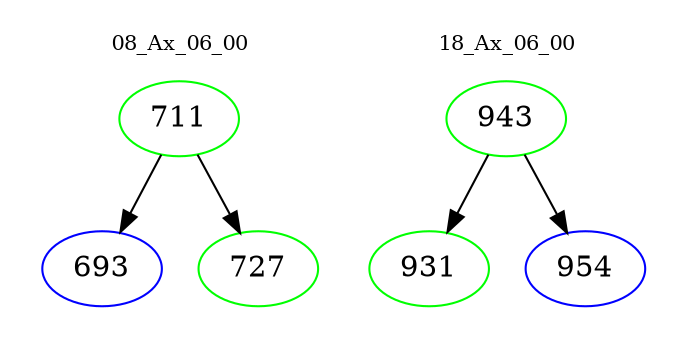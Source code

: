 digraph{
subgraph cluster_0 {
color = white
label = "08_Ax_06_00";
fontsize=10;
T0_711 [label="711", color="green"]
T0_711 -> T0_693 [color="black"]
T0_693 [label="693", color="blue"]
T0_711 -> T0_727 [color="black"]
T0_727 [label="727", color="green"]
}
subgraph cluster_1 {
color = white
label = "18_Ax_06_00";
fontsize=10;
T1_943 [label="943", color="green"]
T1_943 -> T1_931 [color="black"]
T1_931 [label="931", color="green"]
T1_943 -> T1_954 [color="black"]
T1_954 [label="954", color="blue"]
}
}
